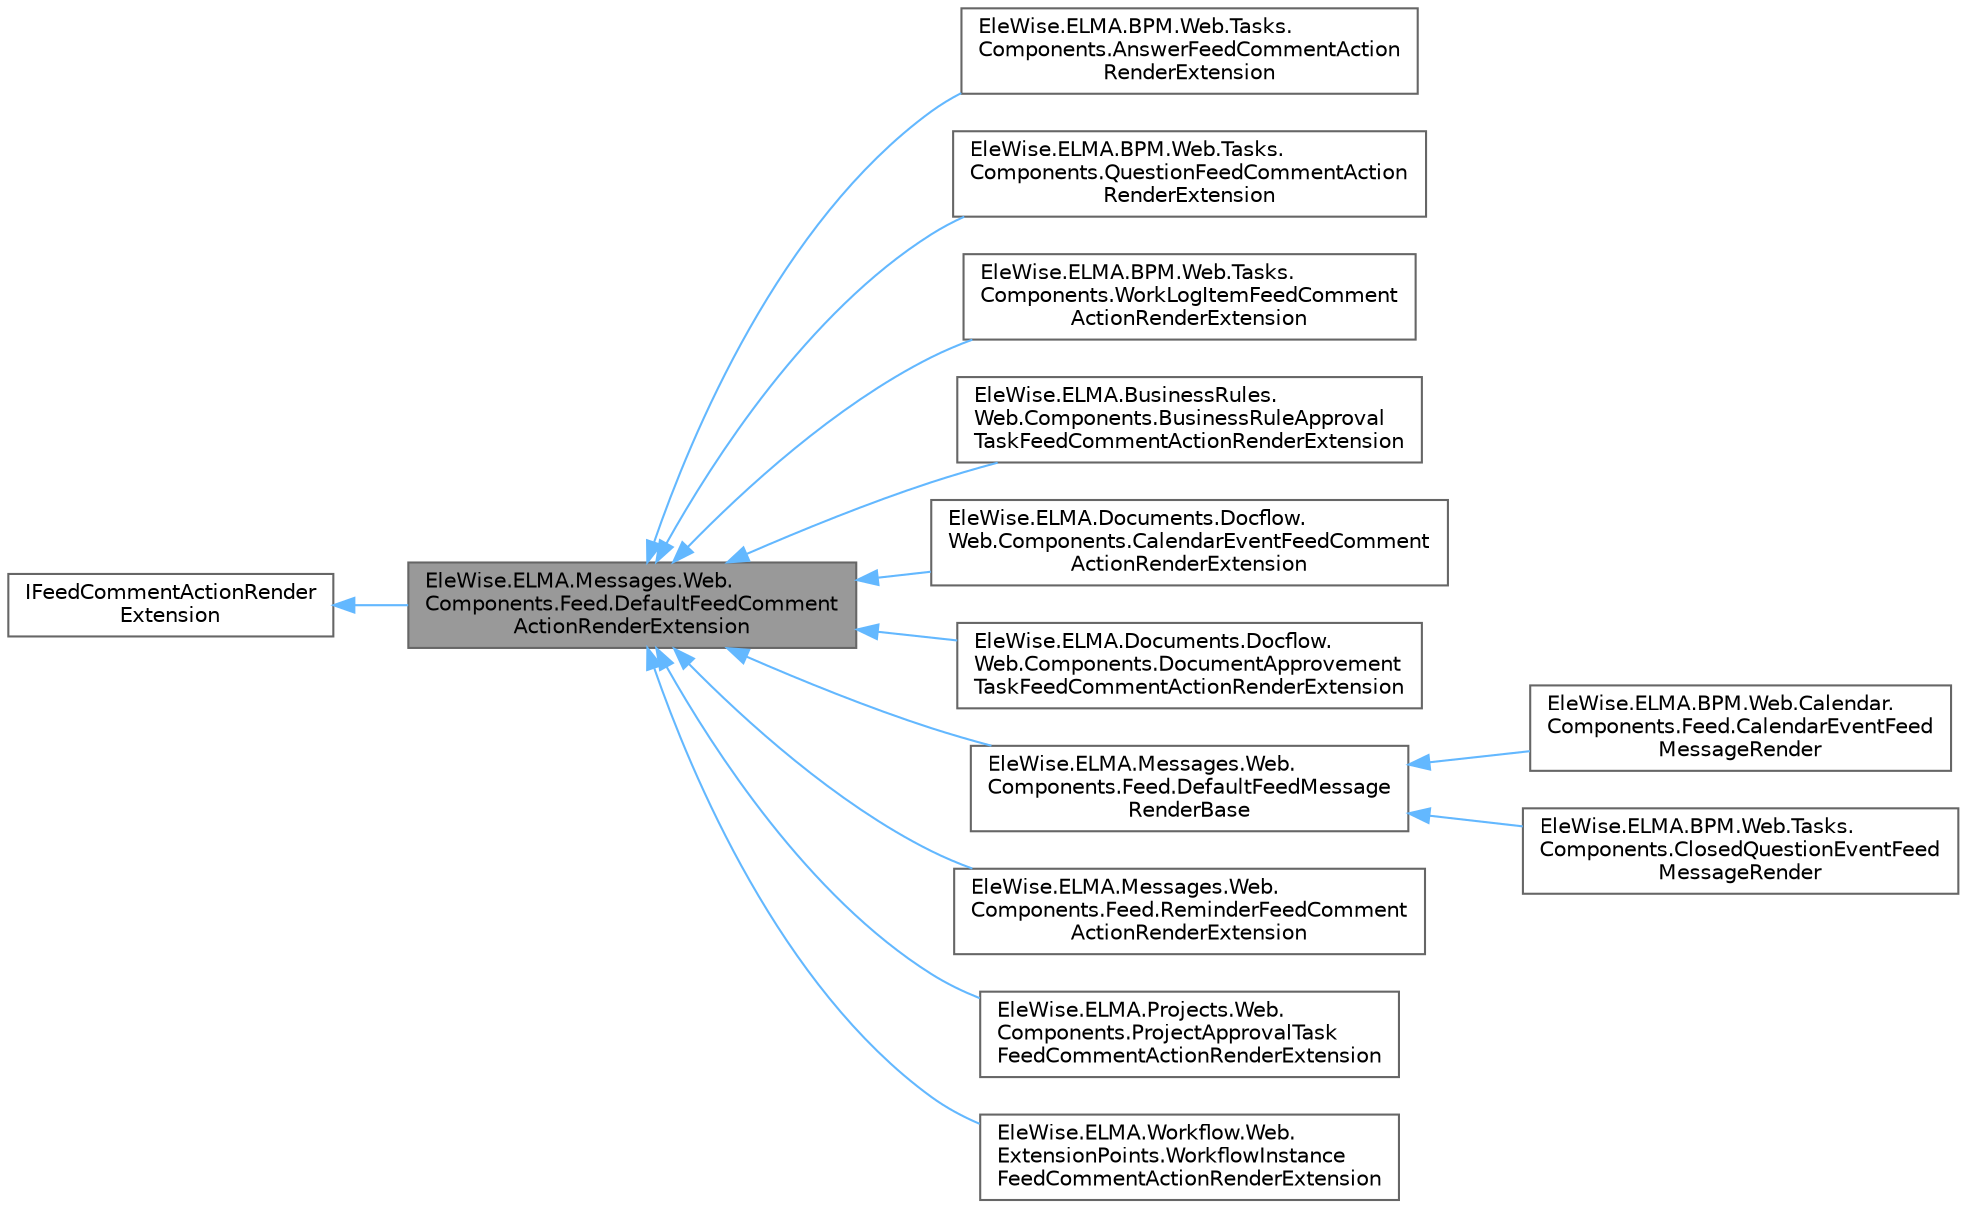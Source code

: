 digraph "EleWise.ELMA.Messages.Web.Components.Feed.DefaultFeedCommentActionRenderExtension"
{
 // LATEX_PDF_SIZE
  bgcolor="transparent";
  edge [fontname=Helvetica,fontsize=10,labelfontname=Helvetica,labelfontsize=10];
  node [fontname=Helvetica,fontsize=10,shape=box,height=0.2,width=0.4];
  rankdir="LR";
  Node1 [id="Node000001",label="EleWise.ELMA.Messages.Web.\lComponents.Feed.DefaultFeedComment\lActionRenderExtension",height=0.2,width=0.4,color="gray40", fillcolor="grey60", style="filled", fontcolor="black",tooltip="Точка расширения для отображения ленты сообщений всех типов объектов."];
  Node2 -> Node1 [id="edge1_Node000001_Node000002",dir="back",color="steelblue1",style="solid",tooltip=" "];
  Node2 [id="Node000002",label="IFeedCommentActionRender\lExtension",height=0.2,width=0.4,color="gray40", fillcolor="white", style="filled",URL="$interface_ele_wise_1_1_e_l_m_a_1_1_messages_1_1_web_1_1_extension_points_1_1_i_feed_comment_action_render_extension.html",tooltip="Точка расширения для отображения действия комментария ленты сообщений (веб-часть)"];
  Node1 -> Node3 [id="edge2_Node000001_Node000003",dir="back",color="steelblue1",style="solid",tooltip=" "];
  Node3 [id="Node000003",label="EleWise.ELMA.BPM.Web.Tasks.\lComponents.AnswerFeedCommentAction\lRenderExtension",height=0.2,width=0.4,color="gray40", fillcolor="white", style="filled",URL="$class_ele_wise_1_1_e_l_m_a_1_1_b_p_m_1_1_web_1_1_tasks_1_1_components_1_1_answer_feed_comment_action_render_extension.html",tooltip="Точка расширения для отображения действия к комментарию к задаче согласования документа."];
  Node1 -> Node4 [id="edge3_Node000001_Node000004",dir="back",color="steelblue1",style="solid",tooltip=" "];
  Node4 [id="Node000004",label="EleWise.ELMA.BPM.Web.Tasks.\lComponents.QuestionFeedCommentAction\lRenderExtension",height=0.2,width=0.4,color="gray40", fillcolor="white", style="filled",URL="$class_ele_wise_1_1_e_l_m_a_1_1_b_p_m_1_1_web_1_1_tasks_1_1_components_1_1_question_feed_comment_action_render_extension.html",tooltip="Точка расширения для отображения действия \"Ответ на вопрос\" для комментария в ленте сообщений."];
  Node1 -> Node5 [id="edge4_Node000001_Node000005",dir="back",color="steelblue1",style="solid",tooltip=" "];
  Node5 [id="Node000005",label="EleWise.ELMA.BPM.Web.Tasks.\lComponents.WorkLogItemFeedComment\lActionRenderExtension",height=0.2,width=0.4,color="gray40", fillcolor="white", style="filled",URL="$class_ele_wise_1_1_e_l_m_a_1_1_b_p_m_1_1_web_1_1_tasks_1_1_components_1_1_work_log_item_feed_comment_action_render_extension.html",tooltip="Точка расширения для отображения действия к комментарию сообщений трудозатрат"];
  Node1 -> Node6 [id="edge5_Node000001_Node000006",dir="back",color="steelblue1",style="solid",tooltip=" "];
  Node6 [id="Node000006",label="EleWise.ELMA.BusinessRules.\lWeb.Components.BusinessRuleApproval\lTaskFeedCommentActionRenderExtension",height=0.2,width=0.4,color="gray40", fillcolor="white", style="filled",tooltip=" "];
  Node1 -> Node7 [id="edge6_Node000001_Node000007",dir="back",color="steelblue1",style="solid",tooltip=" "];
  Node7 [id="Node000007",label="EleWise.ELMA.Documents.Docflow.\lWeb.Components.CalendarEventFeedComment\lActionRenderExtension",height=0.2,width=0.4,color="gray40", fillcolor="white", style="filled",URL="$class_ele_wise_1_1_e_l_m_a_1_1_documents_1_1_docflow_1_1_web_1_1_components_1_1_calendar_event_f340443762635d6b17e6147b3794e9fea.html",tooltip="Точка расширения для отображения действия к комментарию сообщений событий календаря."];
  Node1 -> Node8 [id="edge7_Node000001_Node000008",dir="back",color="steelblue1",style="solid",tooltip=" "];
  Node8 [id="Node000008",label="EleWise.ELMA.Documents.Docflow.\lWeb.Components.DocumentApprovement\lTaskFeedCommentActionRenderExtension",height=0.2,width=0.4,color="gray40", fillcolor="white", style="filled",URL="$class_ele_wise_1_1_e_l_m_a_1_1_documents_1_1_docflow_1_1_web_1_1_components_1_1_document_approve3529207e944f07e1dd43a9615ccdc7db.html",tooltip="Точка расширения для отображения действия к комментарию сообщений задач согласования документа."];
  Node1 -> Node9 [id="edge8_Node000001_Node000009",dir="back",color="steelblue1",style="solid",tooltip=" "];
  Node9 [id="Node000009",label="EleWise.ELMA.Messages.Web.\lComponents.Feed.DefaultFeedMessage\lRenderBase",height=0.2,width=0.4,color="gray40", fillcolor="white", style="filled",URL="$class_ele_wise_1_1_e_l_m_a_1_1_messages_1_1_web_1_1_components_1_1_feed_1_1_default_feed_message_render_base.html",tooltip="Точка расширения для отображения ленты сообщений всех типов объектов."];
  Node9 -> Node10 [id="edge9_Node000009_Node000010",dir="back",color="steelblue1",style="solid",tooltip=" "];
  Node10 [id="Node000010",label="EleWise.ELMA.BPM.Web.Calendar.\lComponents.Feed.CalendarEventFeed\lMessageRender",height=0.2,width=0.4,color="gray40", fillcolor="white", style="filled",URL="$class_ele_wise_1_1_e_l_m_a_1_1_b_p_m_1_1_web_1_1_calendar_1_1_components_1_1_feed_1_1_calendar_event_feed_message_render.html",tooltip="Точка расширения для отображения информации к сообщений событий календаря"];
  Node9 -> Node11 [id="edge10_Node000009_Node000011",dir="back",color="steelblue1",style="solid",tooltip=" "];
  Node11 [id="Node000011",label="EleWise.ELMA.BPM.Web.Tasks.\lComponents.ClosedQuestionEventFeed\lMessageRender",height=0.2,width=0.4,color="gray40", fillcolor="white", style="filled",URL="$class_ele_wise_1_1_e_l_m_a_1_1_b_p_m_1_1_web_1_1_tasks_1_1_components_1_1_closed_question_event_feed_message_render.html",tooltip="Точка расширения для отображения информации к закрытому вопросу в ленте сообщений"];
  Node1 -> Node12 [id="edge11_Node000001_Node000012",dir="back",color="steelblue1",style="solid",tooltip=" "];
  Node12 [id="Node000012",label="EleWise.ELMA.Messages.Web.\lComponents.Feed.ReminderFeedComment\lActionRenderExtension",height=0.2,width=0.4,color="gray40", fillcolor="white", style="filled",URL="$class_ele_wise_1_1_e_l_m_a_1_1_messages_1_1_web_1_1_components_1_1_feed_1_1_reminder_feed_comment_action_render_extension.html",tooltip="Точка расширения для отображения действия к комментарию сообщений с напоминаниями."];
  Node1 -> Node13 [id="edge12_Node000001_Node000013",dir="back",color="steelblue1",style="solid",tooltip=" "];
  Node13 [id="Node000013",label="EleWise.ELMA.Projects.Web.\lComponents.ProjectApprovalTask\lFeedCommentActionRenderExtension",height=0.2,width=0.4,color="gray40", fillcolor="white", style="filled",URL="$class_ele_wise_1_1_e_l_m_a_1_1_projects_1_1_web_1_1_components_1_1_project_approval_task_feed_comment_action_render_extension.html",tooltip="Точка расширения для отображения действия к комментарию сообщений задач утверждения плана/бюджета про..."];
  Node1 -> Node14 [id="edge13_Node000001_Node000014",dir="back",color="steelblue1",style="solid",tooltip=" "];
  Node14 [id="Node000014",label="EleWise.ELMA.Workflow.Web.\lExtensionPoints.WorkflowInstance\lFeedCommentActionRenderExtension",height=0.2,width=0.4,color="gray40", fillcolor="white", style="filled",URL="$class_ele_wise_1_1_e_l_m_a_1_1_workflow_1_1_web_1_1_extension_points_1_1_workflow_instance_feed_comment_action_render_extension.html",tooltip="Точка расширения для отображения действия к комментарию сообщений задач согласования документа."];
}

